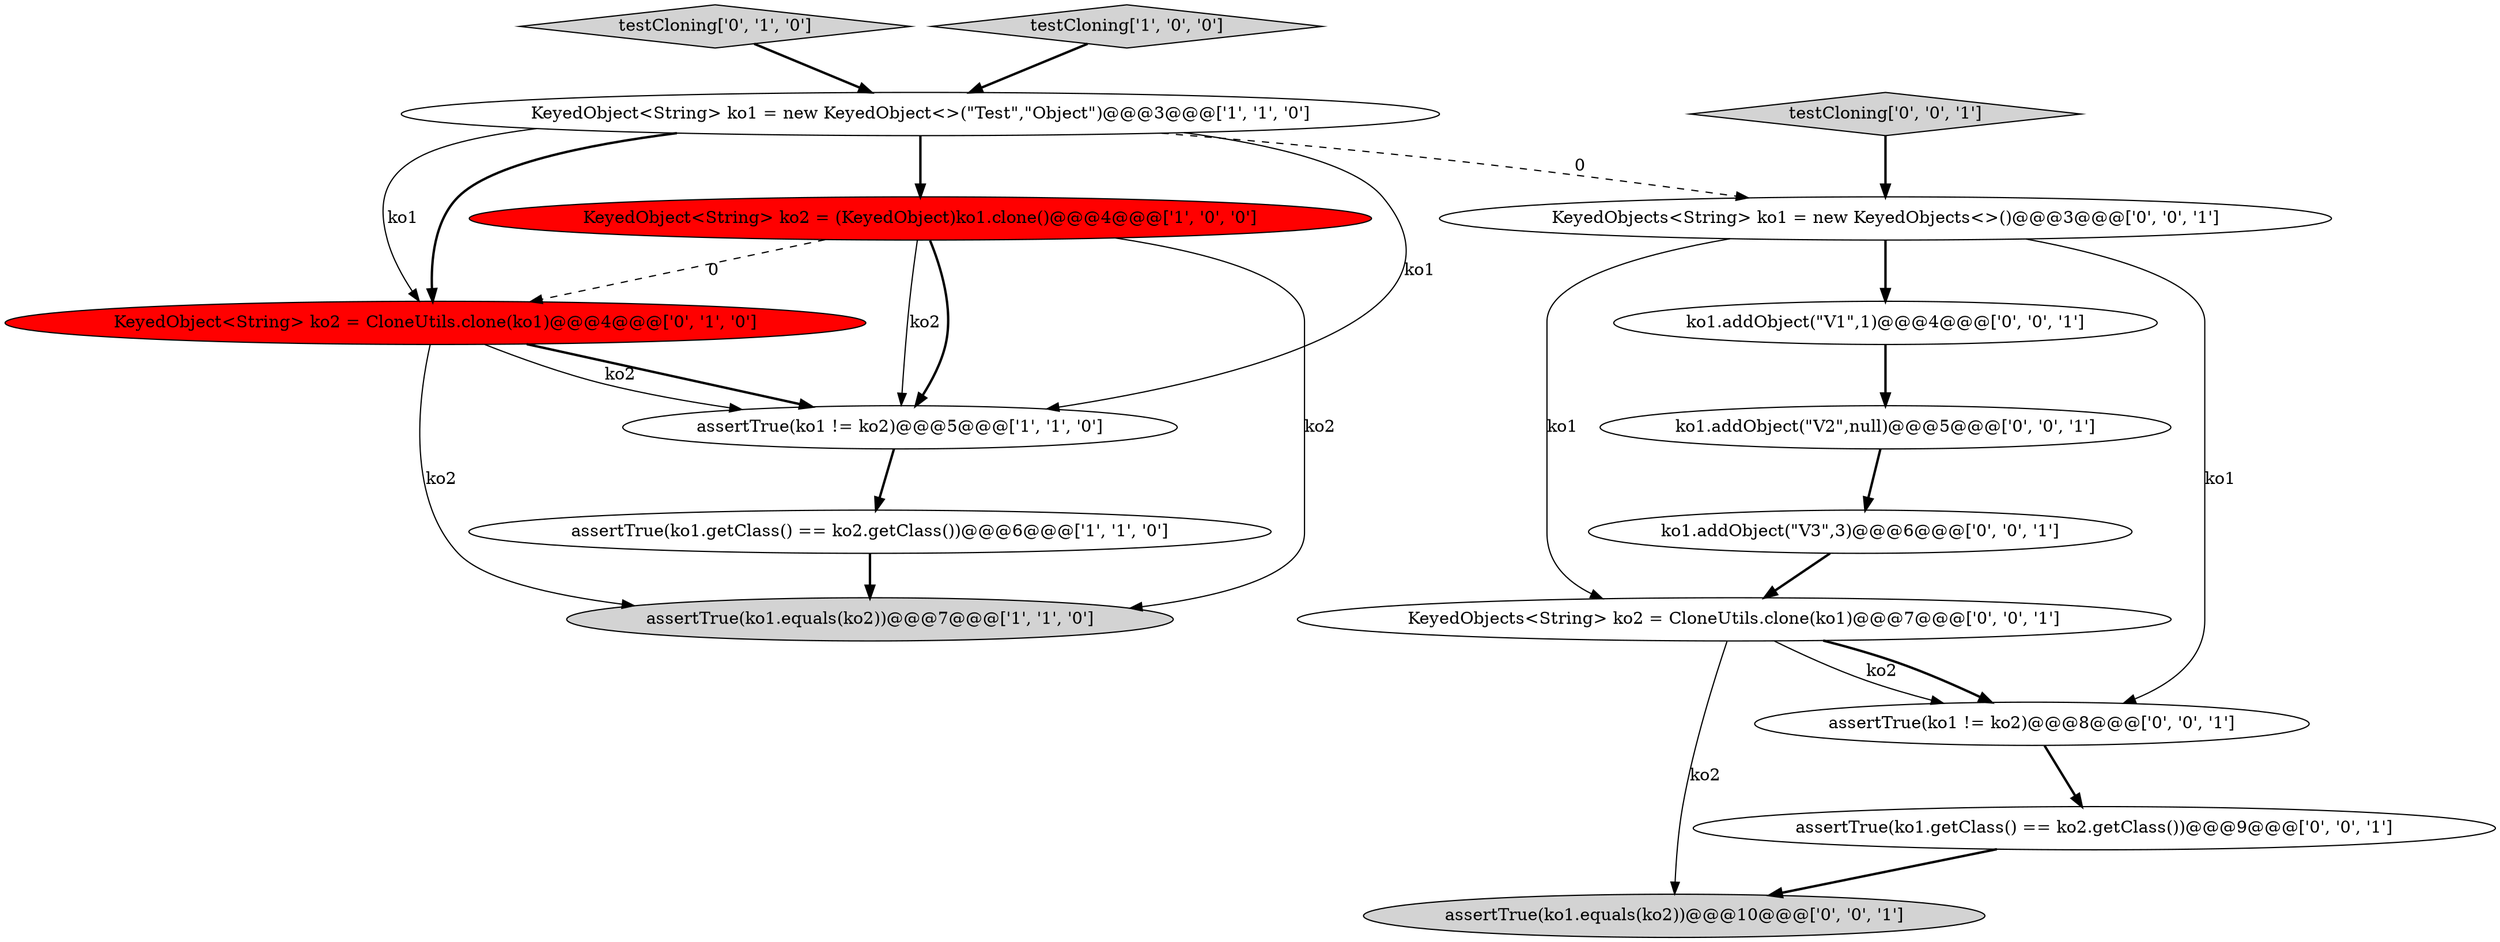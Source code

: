digraph {
6 [style = filled, label = "testCloning['0', '1', '0']", fillcolor = lightgray, shape = diamond image = "AAA0AAABBB2BBB"];
16 [style = filled, label = "assertTrue(ko1.equals(ko2))@@@10@@@['0', '0', '1']", fillcolor = lightgray, shape = ellipse image = "AAA0AAABBB3BBB"];
1 [style = filled, label = "testCloning['1', '0', '0']", fillcolor = lightgray, shape = diamond image = "AAA0AAABBB1BBB"];
12 [style = filled, label = "testCloning['0', '0', '1']", fillcolor = lightgray, shape = diamond image = "AAA0AAABBB3BBB"];
10 [style = filled, label = "ko1.addObject(\"V2\",null)@@@5@@@['0', '0', '1']", fillcolor = white, shape = ellipse image = "AAA0AAABBB3BBB"];
11 [style = filled, label = "KeyedObjects<String> ko2 = CloneUtils.clone(ko1)@@@7@@@['0', '0', '1']", fillcolor = white, shape = ellipse image = "AAA0AAABBB3BBB"];
14 [style = filled, label = "KeyedObjects<String> ko1 = new KeyedObjects<>()@@@3@@@['0', '0', '1']", fillcolor = white, shape = ellipse image = "AAA0AAABBB3BBB"];
5 [style = filled, label = "KeyedObject<String> ko2 = (KeyedObject)ko1.clone()@@@4@@@['1', '0', '0']", fillcolor = red, shape = ellipse image = "AAA1AAABBB1BBB"];
8 [style = filled, label = "assertTrue(ko1 != ko2)@@@8@@@['0', '0', '1']", fillcolor = white, shape = ellipse image = "AAA0AAABBB3BBB"];
2 [style = filled, label = "assertTrue(ko1.getClass() == ko2.getClass())@@@6@@@['1', '1', '0']", fillcolor = white, shape = ellipse image = "AAA0AAABBB1BBB"];
13 [style = filled, label = "ko1.addObject(\"V1\",1)@@@4@@@['0', '0', '1']", fillcolor = white, shape = ellipse image = "AAA0AAABBB3BBB"];
0 [style = filled, label = "assertTrue(ko1.equals(ko2))@@@7@@@['1', '1', '0']", fillcolor = lightgray, shape = ellipse image = "AAA0AAABBB1BBB"];
15 [style = filled, label = "assertTrue(ko1.getClass() == ko2.getClass())@@@9@@@['0', '0', '1']", fillcolor = white, shape = ellipse image = "AAA0AAABBB3BBB"];
4 [style = filled, label = "KeyedObject<String> ko1 = new KeyedObject<>(\"Test\",\"Object\")@@@3@@@['1', '1', '0']", fillcolor = white, shape = ellipse image = "AAA0AAABBB1BBB"];
3 [style = filled, label = "assertTrue(ko1 != ko2)@@@5@@@['1', '1', '0']", fillcolor = white, shape = ellipse image = "AAA0AAABBB1BBB"];
9 [style = filled, label = "ko1.addObject(\"V3\",3)@@@6@@@['0', '0', '1']", fillcolor = white, shape = ellipse image = "AAA0AAABBB3BBB"];
7 [style = filled, label = "KeyedObject<String> ko2 = CloneUtils.clone(ko1)@@@4@@@['0', '1', '0']", fillcolor = red, shape = ellipse image = "AAA1AAABBB2BBB"];
5->3 [style = bold, label=""];
13->10 [style = bold, label=""];
1->4 [style = bold, label=""];
8->15 [style = bold, label=""];
9->11 [style = bold, label=""];
14->8 [style = solid, label="ko1"];
15->16 [style = bold, label=""];
4->7 [style = solid, label="ko1"];
7->3 [style = bold, label=""];
4->7 [style = bold, label=""];
5->0 [style = solid, label="ko2"];
11->16 [style = solid, label="ko2"];
4->3 [style = solid, label="ko1"];
6->4 [style = bold, label=""];
11->8 [style = solid, label="ko2"];
2->0 [style = bold, label=""];
3->2 [style = bold, label=""];
12->14 [style = bold, label=""];
7->3 [style = solid, label="ko2"];
5->3 [style = solid, label="ko2"];
11->8 [style = bold, label=""];
7->0 [style = solid, label="ko2"];
10->9 [style = bold, label=""];
4->14 [style = dashed, label="0"];
14->13 [style = bold, label=""];
5->7 [style = dashed, label="0"];
4->5 [style = bold, label=""];
14->11 [style = solid, label="ko1"];
}
